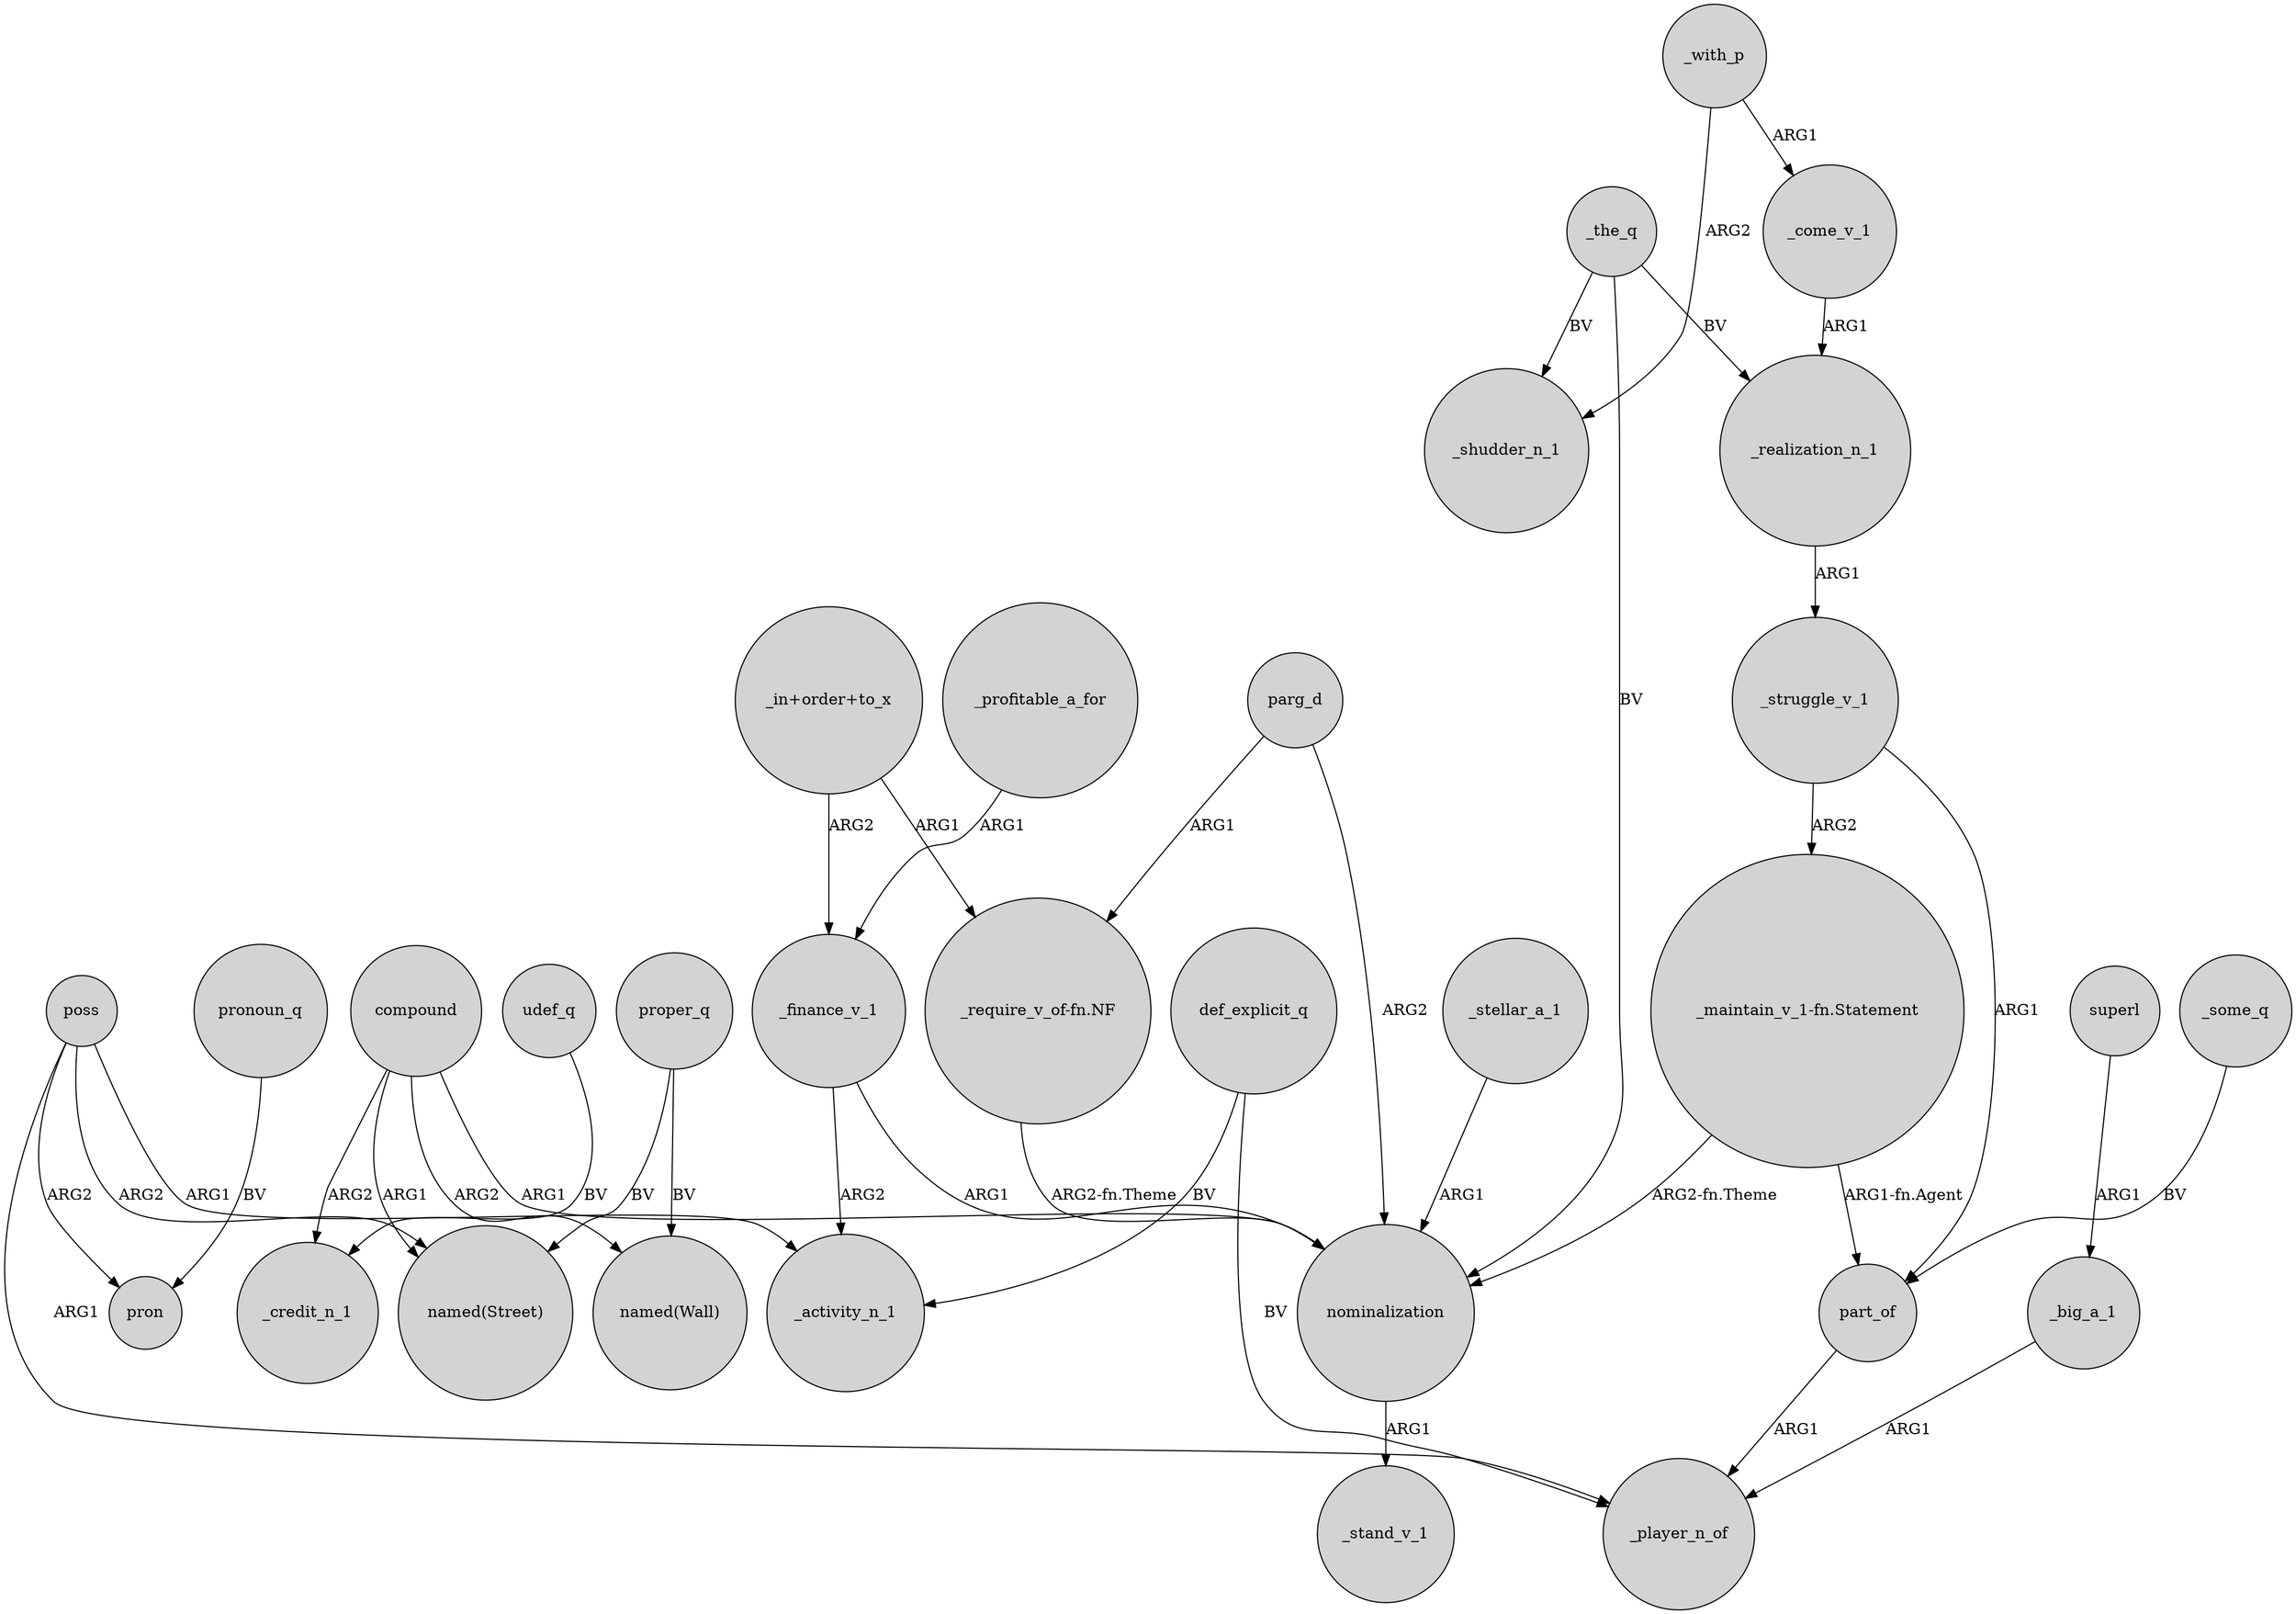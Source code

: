 digraph {
	node [shape=circle style=filled]
	"_maintain_v_1-fn.Statement" -> part_of [label="ARG1-fn.Agent"]
	_with_p -> _shudder_n_1 [label=ARG2]
	poss -> pron [label=ARG2]
	_with_p -> _come_v_1 [label=ARG1]
	"_in+order+to_x" -> "_require_v_of-fn.NF" [label=ARG1]
	udef_q -> _credit_n_1 [label=BV]
	_profitable_a_for -> _finance_v_1 [label=ARG1]
	compound -> "named(Street)" [label=ARG1]
	proper_q -> "named(Wall)" [label=BV]
	compound -> _credit_n_1 [label=ARG2]
	def_explicit_q -> _activity_n_1 [label=BV]
	_struggle_v_1 -> "_maintain_v_1-fn.Statement" [label=ARG2]
	_big_a_1 -> _player_n_of [label=ARG1]
	_stellar_a_1 -> nominalization [label=ARG1]
	proper_q -> "named(Street)" [label=BV]
	_some_q -> part_of [label=BV]
	def_explicit_q -> _player_n_of [label=BV]
	pronoun_q -> pron [label=BV]
	part_of -> _player_n_of [label=ARG1]
	compound -> "named(Wall)" [label=ARG2]
	_struggle_v_1 -> part_of [label=ARG1]
	_the_q -> _shudder_n_1 [label=BV]
	poss -> _activity_n_1 [label=ARG1]
	poss -> _player_n_of [label=ARG1]
	_finance_v_1 -> _activity_n_1 [label=ARG2]
	parg_d -> nominalization [label=ARG2]
	parg_d -> "_require_v_of-fn.NF" [label=ARG1]
	_realization_n_1 -> _struggle_v_1 [label=ARG1]
	"_require_v_of-fn.NF" -> nominalization [label="ARG2-fn.Theme"]
	_finance_v_1 -> nominalization [label=ARG1]
	"_maintain_v_1-fn.Statement" -> nominalization [label="ARG2-fn.Theme"]
	_come_v_1 -> _realization_n_1 [label=ARG1]
	"_in+order+to_x" -> _finance_v_1 [label=ARG2]
	superl -> _big_a_1 [label=ARG1]
	compound -> nominalization [label=ARG1]
	nominalization -> _stand_v_1 [label=ARG1]
	_the_q -> _realization_n_1 [label=BV]
	_the_q -> nominalization [label=BV]
	poss -> "named(Street)" [label=ARG2]
}
